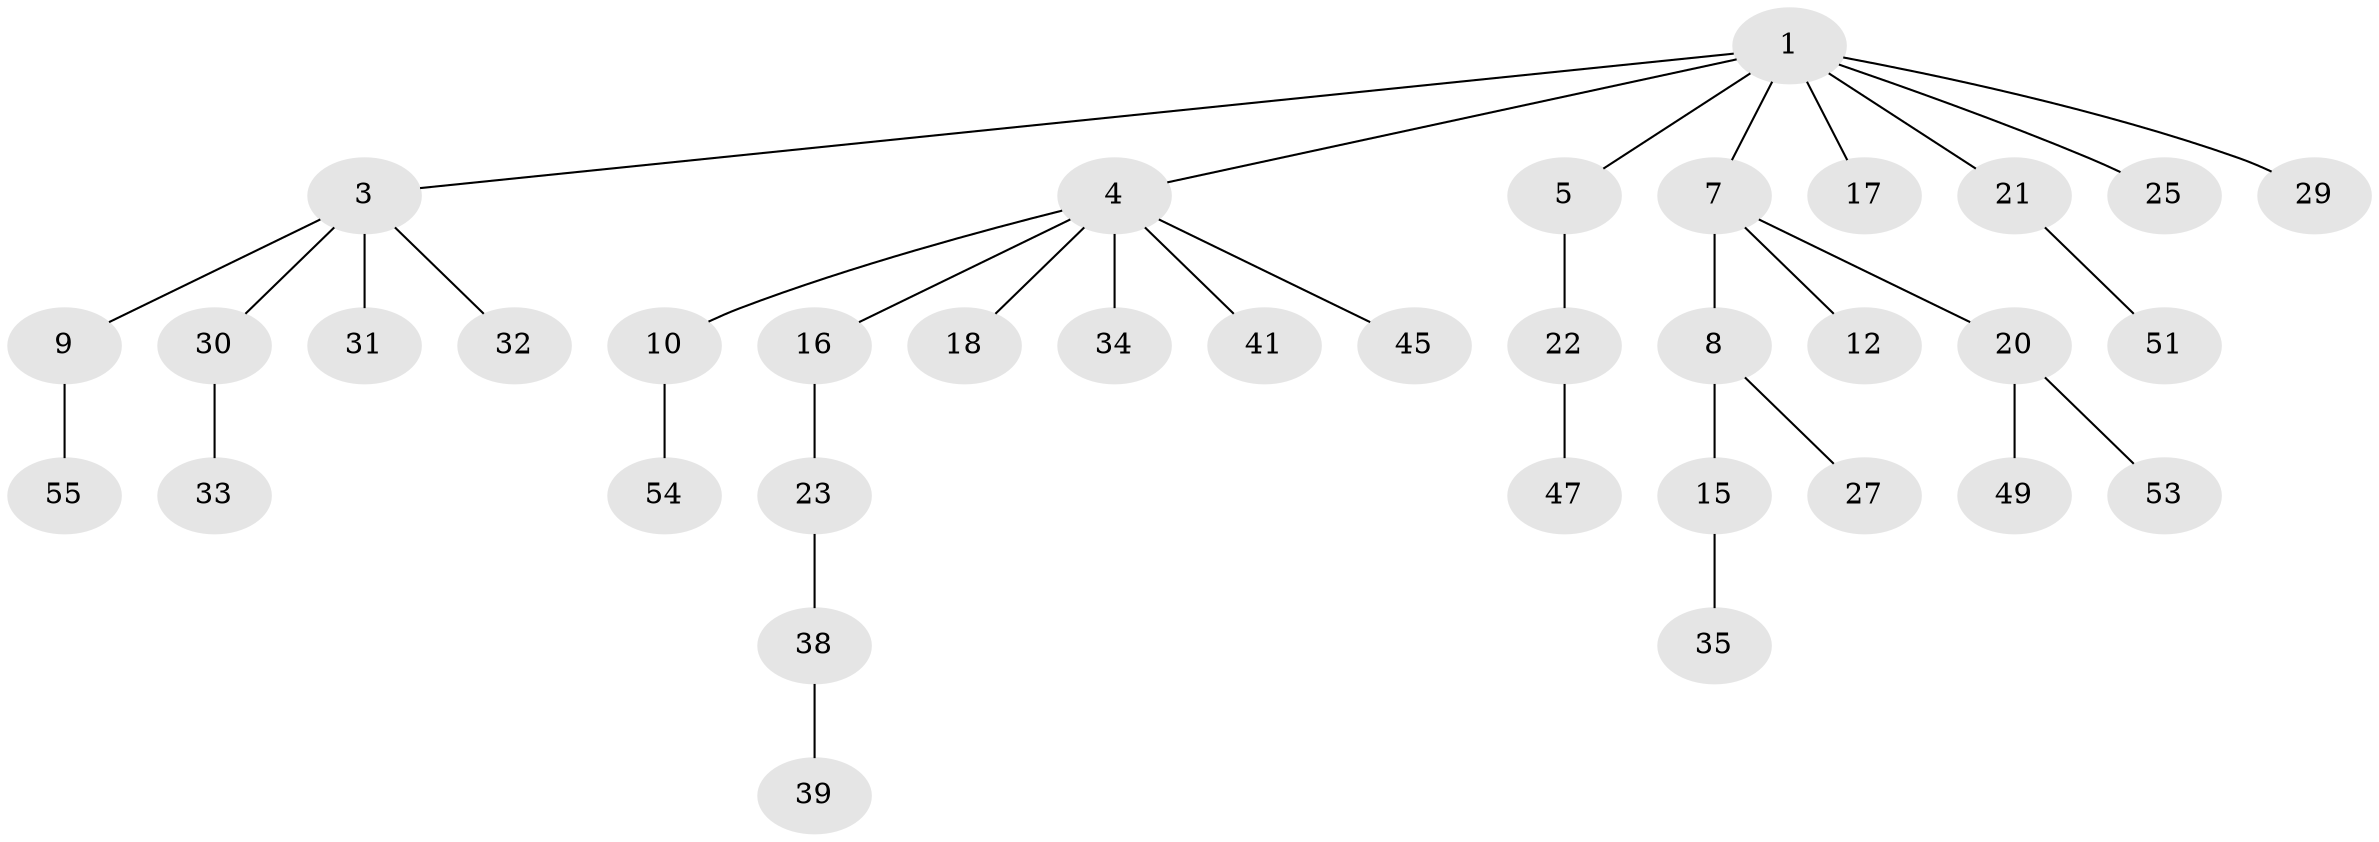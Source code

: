 // original degree distribution, {7: 0.017857142857142856, 3: 0.08928571428571429, 5: 0.03571428571428571, 6: 0.017857142857142856, 2: 0.3392857142857143, 4: 0.03571428571428571, 1: 0.4642857142857143}
// Generated by graph-tools (version 1.1) at 2025/11/02/27/25 16:11:25]
// undirected, 36 vertices, 35 edges
graph export_dot {
graph [start="1"]
  node [color=gray90,style=filled];
  1 [super="+2"];
  3 [super="+6"];
  4 [super="+11"];
  5 [super="+13"];
  7 [super="+46"];
  8 [super="+48"];
  9 [super="+42"];
  10 [super="+14"];
  12 [super="+26"];
  15 [super="+19"];
  16 [super="+28"];
  17 [super="+24"];
  18 [super="+52"];
  20 [super="+40"];
  21 [super="+36"];
  22 [super="+43"];
  23;
  25;
  27 [super="+50"];
  29 [super="+37"];
  30;
  31;
  32;
  33;
  34;
  35;
  38 [super="+44"];
  39;
  41;
  45;
  47 [super="+56"];
  49;
  51;
  53;
  54;
  55;
  1 -- 3;
  1 -- 5;
  1 -- 7;
  1 -- 21;
  1 -- 25;
  1 -- 29;
  1 -- 4;
  1 -- 17;
  3 -- 9;
  3 -- 30;
  3 -- 32;
  3 -- 31;
  4 -- 10;
  4 -- 16;
  4 -- 41;
  4 -- 45;
  4 -- 18;
  4 -- 34;
  5 -- 22;
  7 -- 8;
  7 -- 12;
  7 -- 20;
  8 -- 15;
  8 -- 27;
  9 -- 55;
  10 -- 54;
  15 -- 35;
  16 -- 23;
  20 -- 49;
  20 -- 53;
  21 -- 51;
  22 -- 47;
  23 -- 38;
  30 -- 33;
  38 -- 39;
}
